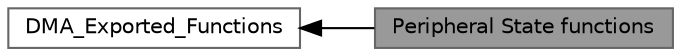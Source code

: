 digraph "Peripheral State functions"
{
 // LATEX_PDF_SIZE
  bgcolor="transparent";
  edge [fontname=Helvetica,fontsize=10,labelfontname=Helvetica,labelfontsize=10];
  node [fontname=Helvetica,fontsize=10,shape=box,height=0.2,width=0.4];
  rankdir=LR;
  Node2 [id="Node000002",label="DMA_Exported_Functions",height=0.2,width=0.4,color="grey40", fillcolor="white", style="filled",URL="$group___d_m_a___exported___functions.html",tooltip=" "];
  Node1 [id="Node000001",label="Peripheral State functions",height=0.2,width=0.4,color="gray40", fillcolor="grey60", style="filled", fontcolor="black",tooltip=" "];
  Node2->Node1 [shape=plaintext, dir="back", style="solid"];
}
